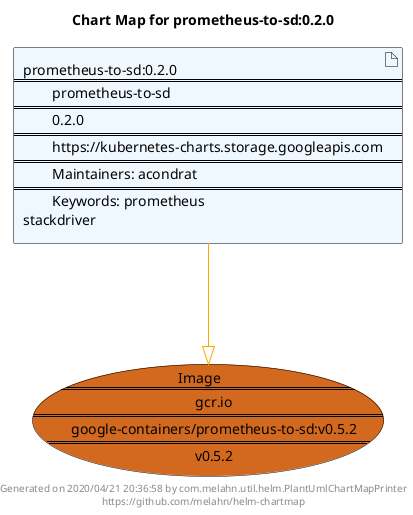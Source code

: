 @startuml
skinparam linetype ortho
skinparam backgroundColor white
skinparam usecaseBorderColor black
skinparam usecaseArrowColor LightSlateGray
skinparam artifactBorderColor black
skinparam artifactArrowColor LightSlateGray

title Chart Map for prometheus-to-sd:0.2.0

'There is one referenced Helm Chart
artifact "prometheus-to-sd:0.2.0\n====\n\tprometheus-to-sd\n====\n\t0.2.0\n====\n\thttps://kubernetes-charts.storage.googleapis.com\n====\n\tMaintainers: acondrat\n====\n\tKeywords: prometheus\nstackdriver" as prometheus_to_sd_0_2_0 #AliceBlue

'There is one referenced Docker Image
usecase "Image\n====\n\tgcr.io\n====\n\tgoogle-containers/prometheus-to-sd:v0.5.2\n====\n\tv0.5.2" as gcr_io_google_containers_prometheus_to_sd_v0_5_2 #Chocolate

'Chart Dependencies
prometheus_to_sd_0_2_0--[#orange]-|>gcr_io_google_containers_prometheus_to_sd_v0_5_2

center footer Generated on 2020/04/21 20:36:58 by com.melahn.util.helm.PlantUmlChartMapPrinter\nhttps://github.com/melahn/helm-chartmap
@enduml

